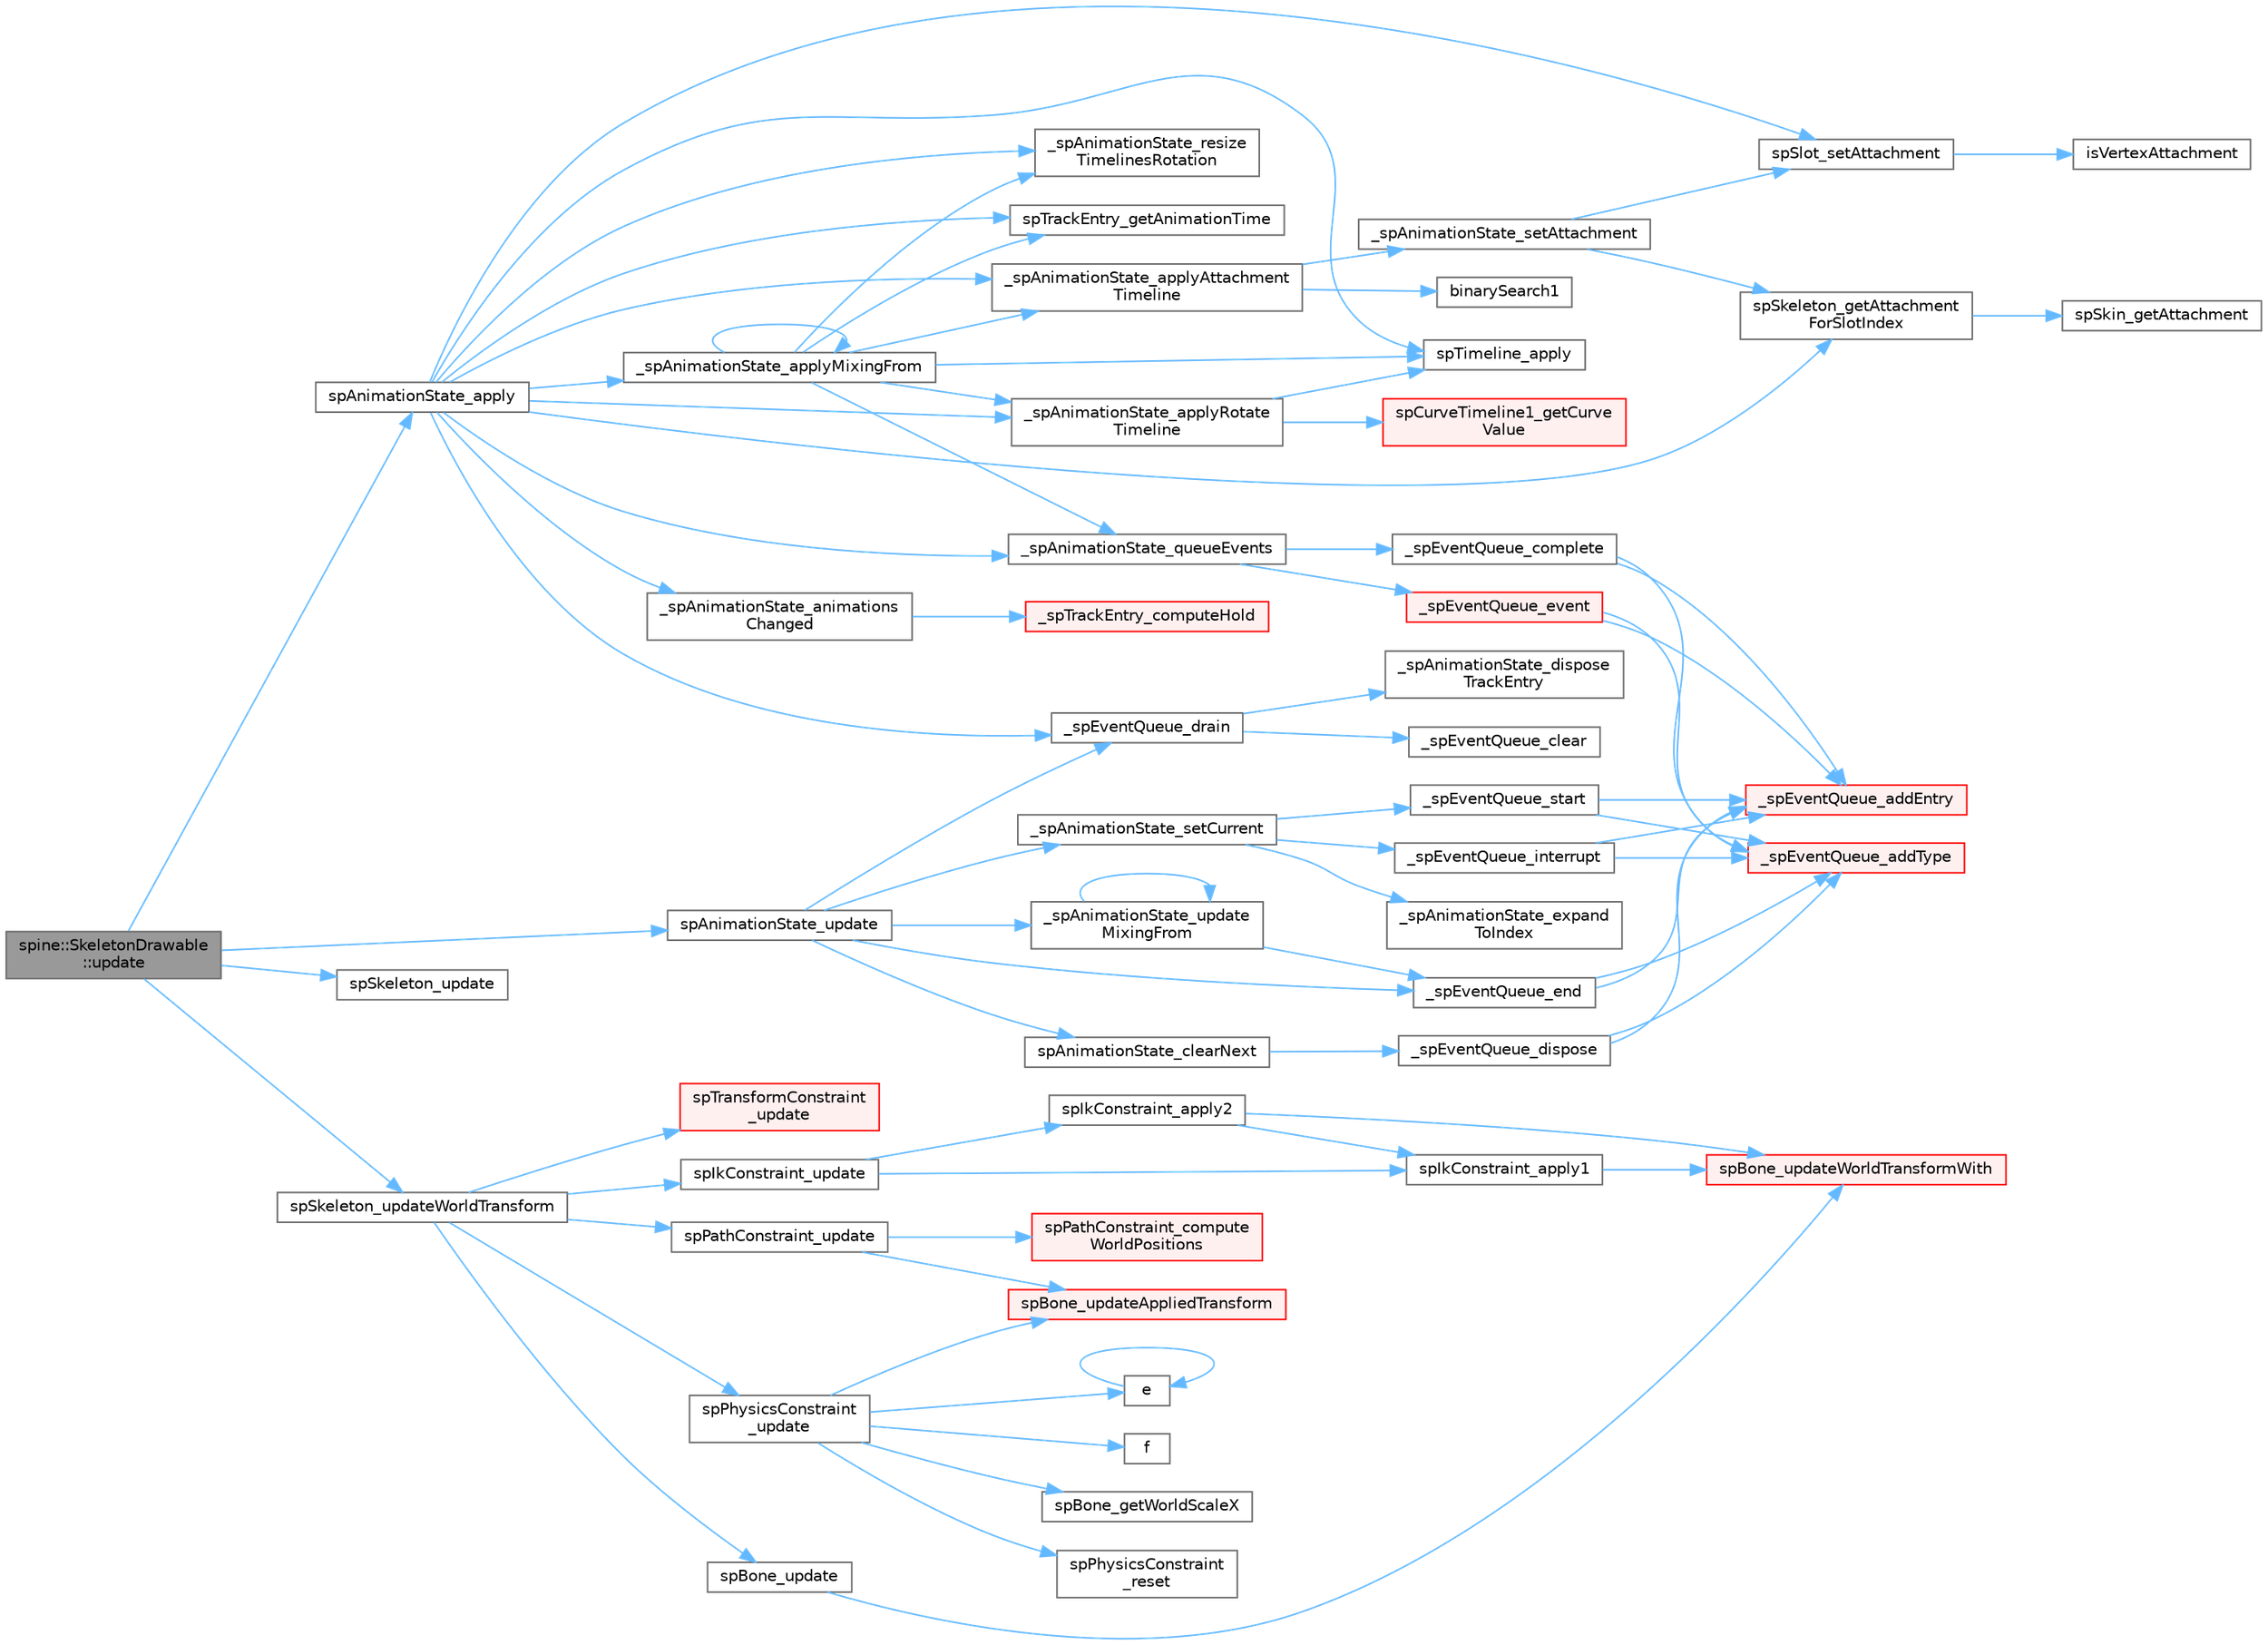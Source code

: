 digraph "spine::SkeletonDrawable::update"
{
 // LATEX_PDF_SIZE
  bgcolor="transparent";
  edge [fontname=Helvetica,fontsize=10,labelfontname=Helvetica,labelfontsize=10];
  node [fontname=Helvetica,fontsize=10,shape=box,height=0.2,width=0.4];
  rankdir="LR";
  Node1 [id="Node000001",label="spine::SkeletonDrawable\l::update",height=0.2,width=0.4,color="gray40", fillcolor="grey60", style="filled", fontcolor="black",tooltip=" "];
  Node1 -> Node2 [id="edge78_Node000001_Node000002",color="steelblue1",style="solid",tooltip=" "];
  Node2 [id="Node000002",label="spAnimationState_apply",height=0.2,width=0.4,color="grey40", fillcolor="white", style="filled",URL="$_animation_state_8c.html#a121811397a5e69b5d84b141172a860ad",tooltip=" "];
  Node2 -> Node3 [id="edge79_Node000002_Node000003",color="steelblue1",style="solid",tooltip=" "];
  Node3 [id="Node000003",label="_spAnimationState_animations\lChanged",height=0.2,width=0.4,color="grey40", fillcolor="white", style="filled",URL="$_animation_state_8c.html#a2e9127da71404d2e7f6715635f59714d",tooltip=" "];
  Node3 -> Node4 [id="edge80_Node000003_Node000004",color="steelblue1",style="solid",tooltip=" "];
  Node4 [id="Node000004",label="_spTrackEntry_computeHold",height=0.2,width=0.4,color="red", fillcolor="#FFF0F0", style="filled",URL="$_animation_state_8c.html#a379f1e6fac89ea1d21af6251c2f7ad90",tooltip=" "];
  Node2 -> Node9 [id="edge81_Node000002_Node000009",color="steelblue1",style="solid",tooltip=" "];
  Node9 [id="Node000009",label="_spAnimationState_applyAttachment\lTimeline",height=0.2,width=0.4,color="grey40", fillcolor="white", style="filled",URL="$_animation_state_8c.html#a552cd264b22c69404ce34e0e773bcaa7",tooltip=" "];
  Node9 -> Node10 [id="edge82_Node000009_Node000010",color="steelblue1",style="solid",tooltip=" "];
  Node10 [id="Node000010",label="_spAnimationState_setAttachment",height=0.2,width=0.4,color="grey40", fillcolor="white", style="filled",URL="$_animation_state_8c.html#a175355b0713fc2f71355f34930f173ef",tooltip=" "];
  Node10 -> Node11 [id="edge83_Node000010_Node000011",color="steelblue1",style="solid",tooltip=" "];
  Node11 [id="Node000011",label="spSkeleton_getAttachment\lForSlotIndex",height=0.2,width=0.4,color="grey40", fillcolor="white", style="filled",URL="$_skeleton_8c.html#af67b15fea85286452cf9d8741a17b0ed",tooltip=" "];
  Node11 -> Node12 [id="edge84_Node000011_Node000012",color="steelblue1",style="solid",tooltip=" "];
  Node12 [id="Node000012",label="spSkin_getAttachment",height=0.2,width=0.4,color="grey40", fillcolor="white", style="filled",URL="$_skin_8c.html#ac997acb956b1c876912cd56c0fb9ed95",tooltip=" "];
  Node10 -> Node13 [id="edge85_Node000010_Node000013",color="steelblue1",style="solid",tooltip=" "];
  Node13 [id="Node000013",label="spSlot_setAttachment",height=0.2,width=0.4,color="grey40", fillcolor="white", style="filled",URL="$_slot_8c.html#a56d5b092e9d5418595813cec61d447cc",tooltip=" "];
  Node13 -> Node14 [id="edge86_Node000013_Node000014",color="steelblue1",style="solid",tooltip=" "];
  Node14 [id="Node000014",label="isVertexAttachment",height=0.2,width=0.4,color="grey40", fillcolor="white", style="filled",URL="$_slot_8c.html#a2e0f6babd6f2c1a34cddf0efc3a6c240",tooltip=" "];
  Node9 -> Node15 [id="edge87_Node000009_Node000015",color="steelblue1",style="solid",tooltip=" "];
  Node15 [id="Node000015",label="binarySearch1",height=0.2,width=0.4,color="grey40", fillcolor="white", style="filled",URL="$_animation_state_8c.html#a85fbf5f0f5902a570a235d09ab606269",tooltip=" "];
  Node2 -> Node16 [id="edge88_Node000002_Node000016",color="steelblue1",style="solid",tooltip=" "];
  Node16 [id="Node000016",label="_spAnimationState_applyMixingFrom",height=0.2,width=0.4,color="grey40", fillcolor="white", style="filled",URL="$_animation_state_8c.html#ad872d0ff5d38b3ad75d02684ee46e3ef",tooltip=" "];
  Node16 -> Node9 [id="edge89_Node000016_Node000009",color="steelblue1",style="solid",tooltip=" "];
  Node16 -> Node16 [id="edge90_Node000016_Node000016",color="steelblue1",style="solid",tooltip=" "];
  Node16 -> Node17 [id="edge91_Node000016_Node000017",color="steelblue1",style="solid",tooltip=" "];
  Node17 [id="Node000017",label="_spAnimationState_applyRotate\lTimeline",height=0.2,width=0.4,color="grey40", fillcolor="white", style="filled",URL="$_animation_state_8c.html#a807375db0ba9e1c5a66ba60c03967a16",tooltip=" "];
  Node17 -> Node18 [id="edge92_Node000017_Node000018",color="steelblue1",style="solid",tooltip=" "];
  Node18 [id="Node000018",label="spCurveTimeline1_getCurve\lValue",height=0.2,width=0.4,color="red", fillcolor="#FFF0F0", style="filled",URL="$_animation_8c.html#a4e4a14b27ebe53c22db8245b743cfa73",tooltip=" "];
  Node17 -> Node20 [id="edge93_Node000017_Node000020",color="steelblue1",style="solid",tooltip=" "];
  Node20 [id="Node000020",label="spTimeline_apply",height=0.2,width=0.4,color="grey40", fillcolor="white", style="filled",URL="$_animation_8c.html#a8f8846b1f976e08e2825cd8f2e4fed2a",tooltip=" "];
  Node16 -> Node21 [id="edge94_Node000016_Node000021",color="steelblue1",style="solid",tooltip=" "];
  Node21 [id="Node000021",label="_spAnimationState_queueEvents",height=0.2,width=0.4,color="grey40", fillcolor="white", style="filled",URL="$_animation_state_8c.html#a03841b3426944328c63e8dc965e5d202",tooltip=" "];
  Node21 -> Node22 [id="edge95_Node000021_Node000022",color="steelblue1",style="solid",tooltip=" "];
  Node22 [id="Node000022",label="_spEventQueue_complete",height=0.2,width=0.4,color="grey40", fillcolor="white", style="filled",URL="$_animation_state_8c.html#a6709b8d9a277edf72f372298a1ff4c37",tooltip=" "];
  Node22 -> Node23 [id="edge96_Node000022_Node000023",color="steelblue1",style="solid",tooltip=" "];
  Node23 [id="Node000023",label="_spEventQueue_addEntry",height=0.2,width=0.4,color="red", fillcolor="#FFF0F0", style="filled",URL="$_animation_state_8c.html#a0ed92ad4a59938a53b929819762bc8fc",tooltip=" "];
  Node22 -> Node25 [id="edge97_Node000022_Node000025",color="steelblue1",style="solid",tooltip=" "];
  Node25 [id="Node000025",label="_spEventQueue_addType",height=0.2,width=0.4,color="red", fillcolor="#FFF0F0", style="filled",URL="$_animation_state_8c.html#a82e60f2ab9563495a0f3f93cb70d0c33",tooltip=" "];
  Node21 -> Node26 [id="edge98_Node000021_Node000026",color="steelblue1",style="solid",tooltip=" "];
  Node26 [id="Node000026",label="_spEventQueue_event",height=0.2,width=0.4,color="red", fillcolor="#FFF0F0", style="filled",URL="$_animation_state_8c.html#ae5659f4b6a6bd4d606b03d98cd593dcf",tooltip=" "];
  Node26 -> Node23 [id="edge99_Node000026_Node000023",color="steelblue1",style="solid",tooltip=" "];
  Node26 -> Node25 [id="edge100_Node000026_Node000025",color="steelblue1",style="solid",tooltip=" "];
  Node16 -> Node28 [id="edge101_Node000016_Node000028",color="steelblue1",style="solid",tooltip=" "];
  Node28 [id="Node000028",label="_spAnimationState_resize\lTimelinesRotation",height=0.2,width=0.4,color="grey40", fillcolor="white", style="filled",URL="$_animation_state_8c.html#a586eb5371b2ecd094a959fb59981c011",tooltip=" "];
  Node16 -> Node20 [id="edge102_Node000016_Node000020",color="steelblue1",style="solid",tooltip=" "];
  Node16 -> Node29 [id="edge103_Node000016_Node000029",color="steelblue1",style="solid",tooltip=" "];
  Node29 [id="Node000029",label="spTrackEntry_getAnimationTime",height=0.2,width=0.4,color="grey40", fillcolor="white", style="filled",URL="$_animation_state_8c.html#a16e885e6da856346be434e44d94fff4d",tooltip=" "];
  Node2 -> Node17 [id="edge104_Node000002_Node000017",color="steelblue1",style="solid",tooltip=" "];
  Node2 -> Node21 [id="edge105_Node000002_Node000021",color="steelblue1",style="solid",tooltip=" "];
  Node2 -> Node28 [id="edge106_Node000002_Node000028",color="steelblue1",style="solid",tooltip=" "];
  Node2 -> Node30 [id="edge107_Node000002_Node000030",color="steelblue1",style="solid",tooltip=" "];
  Node30 [id="Node000030",label="_spEventQueue_drain",height=0.2,width=0.4,color="grey40", fillcolor="white", style="filled",URL="$_animation_state_8c.html#a2bb362df65f36453467acd9b360c600d",tooltip=" "];
  Node30 -> Node31 [id="edge108_Node000030_Node000031",color="steelblue1",style="solid",tooltip=" "];
  Node31 [id="Node000031",label="_spAnimationState_dispose\lTrackEntry",height=0.2,width=0.4,color="grey40", fillcolor="white", style="filled",URL="$_animation_state_8c.html#a7a84367c96b43e1d7c7431c45569e674",tooltip=" "];
  Node30 -> Node32 [id="edge109_Node000030_Node000032",color="steelblue1",style="solid",tooltip=" "];
  Node32 [id="Node000032",label="_spEventQueue_clear",height=0.2,width=0.4,color="grey40", fillcolor="white", style="filled",URL="$_animation_state_8c.html#ad1670a9e8dc0e71b856366a3223c8b97",tooltip=" "];
  Node2 -> Node11 [id="edge110_Node000002_Node000011",color="steelblue1",style="solid",tooltip=" "];
  Node2 -> Node13 [id="edge111_Node000002_Node000013",color="steelblue1",style="solid",tooltip=" "];
  Node2 -> Node20 [id="edge112_Node000002_Node000020",color="steelblue1",style="solid",tooltip=" "];
  Node2 -> Node29 [id="edge113_Node000002_Node000029",color="steelblue1",style="solid",tooltip=" "];
  Node1 -> Node33 [id="edge114_Node000001_Node000033",color="steelblue1",style="solid",tooltip=" "];
  Node33 [id="Node000033",label="spAnimationState_update",height=0.2,width=0.4,color="grey40", fillcolor="white", style="filled",URL="$_animation_state_8c.html#a6e0eaef7d5f047204c709cee9f51ef08",tooltip=" "];
  Node33 -> Node34 [id="edge115_Node000033_Node000034",color="steelblue1",style="solid",tooltip=" "];
  Node34 [id="Node000034",label="_spAnimationState_setCurrent",height=0.2,width=0.4,color="grey40", fillcolor="white", style="filled",URL="$_animation_state_8c.html#a7fd9c2b5f1e4e7ad96f8483118220e53",tooltip=" "];
  Node34 -> Node35 [id="edge116_Node000034_Node000035",color="steelblue1",style="solid",tooltip=" "];
  Node35 [id="Node000035",label="_spAnimationState_expand\lToIndex",height=0.2,width=0.4,color="grey40", fillcolor="white", style="filled",URL="$_animation_state_8c.html#a47a7bfffd51bbbb691d9ea1be922e567",tooltip=" "];
  Node34 -> Node36 [id="edge117_Node000034_Node000036",color="steelblue1",style="solid",tooltip=" "];
  Node36 [id="Node000036",label="_spEventQueue_interrupt",height=0.2,width=0.4,color="grey40", fillcolor="white", style="filled",URL="$_animation_state_8c.html#a5815aa63274b44d11a8ec89dfc804465",tooltip=" "];
  Node36 -> Node23 [id="edge118_Node000036_Node000023",color="steelblue1",style="solid",tooltip=" "];
  Node36 -> Node25 [id="edge119_Node000036_Node000025",color="steelblue1",style="solid",tooltip=" "];
  Node34 -> Node37 [id="edge120_Node000034_Node000037",color="steelblue1",style="solid",tooltip=" "];
  Node37 [id="Node000037",label="_spEventQueue_start",height=0.2,width=0.4,color="grey40", fillcolor="white", style="filled",URL="$_animation_state_8c.html#af858d8aab224031b47a05197b3c03197",tooltip=" "];
  Node37 -> Node23 [id="edge121_Node000037_Node000023",color="steelblue1",style="solid",tooltip=" "];
  Node37 -> Node25 [id="edge122_Node000037_Node000025",color="steelblue1",style="solid",tooltip=" "];
  Node33 -> Node38 [id="edge123_Node000033_Node000038",color="steelblue1",style="solid",tooltip=" "];
  Node38 [id="Node000038",label="_spAnimationState_update\lMixingFrom",height=0.2,width=0.4,color="grey40", fillcolor="white", style="filled",URL="$_animation_state_8c.html#a811bfe34d8d6ae14d016aba963f38a5f",tooltip=" "];
  Node38 -> Node38 [id="edge124_Node000038_Node000038",color="steelblue1",style="solid",tooltip=" "];
  Node38 -> Node39 [id="edge125_Node000038_Node000039",color="steelblue1",style="solid",tooltip=" "];
  Node39 [id="Node000039",label="_spEventQueue_end",height=0.2,width=0.4,color="grey40", fillcolor="white", style="filled",URL="$_animation_state_8c.html#ae86eaf55ad672f17dcb738d9481d7bb9",tooltip=" "];
  Node39 -> Node23 [id="edge126_Node000039_Node000023",color="steelblue1",style="solid",tooltip=" "];
  Node39 -> Node25 [id="edge127_Node000039_Node000025",color="steelblue1",style="solid",tooltip=" "];
  Node33 -> Node30 [id="edge128_Node000033_Node000030",color="steelblue1",style="solid",tooltip=" "];
  Node33 -> Node39 [id="edge129_Node000033_Node000039",color="steelblue1",style="solid",tooltip=" "];
  Node33 -> Node40 [id="edge130_Node000033_Node000040",color="steelblue1",style="solid",tooltip=" "];
  Node40 [id="Node000040",label="spAnimationState_clearNext",height=0.2,width=0.4,color="grey40", fillcolor="white", style="filled",URL="$_animation_state_8c.html#a1116b24b2fd4730966c0c1705f16a515",tooltip=" "];
  Node40 -> Node41 [id="edge131_Node000040_Node000041",color="steelblue1",style="solid",tooltip=" "];
  Node41 [id="Node000041",label="_spEventQueue_dispose",height=0.2,width=0.4,color="grey40", fillcolor="white", style="filled",URL="$_animation_state_8c.html#afddc35abe65eadc1d75600b417e9eef5",tooltip=" "];
  Node41 -> Node23 [id="edge132_Node000041_Node000023",color="steelblue1",style="solid",tooltip=" "];
  Node41 -> Node25 [id="edge133_Node000041_Node000025",color="steelblue1",style="solid",tooltip=" "];
  Node1 -> Node42 [id="edge134_Node000001_Node000042",color="steelblue1",style="solid",tooltip=" "];
  Node42 [id="Node000042",label="spSkeleton_update",height=0.2,width=0.4,color="grey40", fillcolor="white", style="filled",URL="$_skeleton_8c.html#a147cbd3d876d121ed81d32f16f1e3482",tooltip=" "];
  Node1 -> Node43 [id="edge135_Node000001_Node000043",color="steelblue1",style="solid",tooltip=" "];
  Node43 [id="Node000043",label="spSkeleton_updateWorldTransform",height=0.2,width=0.4,color="grey40", fillcolor="white", style="filled",URL="$_skeleton_8c.html#aacbe2c41263148e0b8e88724bd6e19a8",tooltip=" "];
  Node43 -> Node44 [id="edge136_Node000043_Node000044",color="steelblue1",style="solid",tooltip=" "];
  Node44 [id="Node000044",label="spBone_update",height=0.2,width=0.4,color="grey40", fillcolor="white", style="filled",URL="$_bone_8c.html#a96a2c03c88ccdaa90a318fbb786acaad",tooltip=" "];
  Node44 -> Node45 [id="edge137_Node000044_Node000045",color="steelblue1",style="solid",tooltip=" "];
  Node45 [id="Node000045",label="spBone_updateWorldTransformWith",height=0.2,width=0.4,color="red", fillcolor="#FFF0F0", style="filled",URL="$_bone_8c.html#afedc4f5005317b2f7f2716f37fbaee7b",tooltip=" "];
  Node43 -> Node47 [id="edge138_Node000043_Node000047",color="steelblue1",style="solid",tooltip=" "];
  Node47 [id="Node000047",label="spIkConstraint_update",height=0.2,width=0.4,color="grey40", fillcolor="white", style="filled",URL="$_ik_constraint_8c.html#ae1ee5ccd8d827f7c377f2597775b912b",tooltip=" "];
  Node47 -> Node48 [id="edge139_Node000047_Node000048",color="steelblue1",style="solid",tooltip=" "];
  Node48 [id="Node000048",label="spIkConstraint_apply1",height=0.2,width=0.4,color="grey40", fillcolor="white", style="filled",URL="$_ik_constraint_8c.html#aaf9ab4c81e03e59b2583070360e9643c",tooltip=" "];
  Node48 -> Node45 [id="edge140_Node000048_Node000045",color="steelblue1",style="solid",tooltip=" "];
  Node47 -> Node49 [id="edge141_Node000047_Node000049",color="steelblue1",style="solid",tooltip=" "];
  Node49 [id="Node000049",label="spIkConstraint_apply2",height=0.2,width=0.4,color="grey40", fillcolor="white", style="filled",URL="$_ik_constraint_8c.html#a7b745ed0199a1f514b8d1e54f357e476",tooltip=" "];
  Node49 -> Node45 [id="edge142_Node000049_Node000045",color="steelblue1",style="solid",tooltip=" "];
  Node49 -> Node48 [id="edge143_Node000049_Node000048",color="steelblue1",style="solid",tooltip=" "];
  Node43 -> Node50 [id="edge144_Node000043_Node000050",color="steelblue1",style="solid",tooltip=" "];
  Node50 [id="Node000050",label="spPathConstraint_update",height=0.2,width=0.4,color="grey40", fillcolor="white", style="filled",URL="$_path_constraint_8c.html#ab89d8c228a139da6ec1847798ae02883",tooltip=" "];
  Node50 -> Node51 [id="edge145_Node000050_Node000051",color="steelblue1",style="solid",tooltip=" "];
  Node51 [id="Node000051",label="spBone_updateAppliedTransform",height=0.2,width=0.4,color="red", fillcolor="#FFF0F0", style="filled",URL="$_bone_8c.html#a6520232f8507778775da80541e6a25db",tooltip=" "];
  Node50 -> Node52 [id="edge146_Node000050_Node000052",color="steelblue1",style="solid",tooltip=" "];
  Node52 [id="Node000052",label="spPathConstraint_compute\lWorldPositions",height=0.2,width=0.4,color="red", fillcolor="#FFF0F0", style="filled",URL="$_path_constraint_8c.html#a59154d9596b6b56b475a33a83af3f1e3",tooltip=" "];
  Node43 -> Node65 [id="edge147_Node000043_Node000065",color="steelblue1",style="solid",tooltip=" "];
  Node65 [id="Node000065",label="spPhysicsConstraint\l_update",height=0.2,width=0.4,color="grey40", fillcolor="white", style="filled",URL="$_physics_constraint_8c.html#aae7a7d39f255286177b2fe6a9fb3514d",tooltip=" "];
  Node65 -> Node66 [id="edge148_Node000065_Node000066",color="steelblue1",style="solid",tooltip=" "];
  Node66 [id="Node000066",label="e",height=0.2,width=0.4,color="grey40", fillcolor="white", style="filled",URL="$_cwise__array__power__array_8cpp.html#a9cb86ff854760bf91a154f2724a9101d",tooltip=" "];
  Node66 -> Node66 [id="edge149_Node000066_Node000066",color="steelblue1",style="solid",tooltip=" "];
  Node65 -> Node58 [id="edge150_Node000065_Node000058",color="steelblue1",style="solid",tooltip=" "];
  Node58 [id="Node000058",label="f",height=0.2,width=0.4,color="grey40", fillcolor="white", style="filled",URL="$cxx11__tensor__map_8cpp.html#a7f507fea02198f6cb81c86640c7b1a4e",tooltip=" "];
  Node65 -> Node67 [id="edge151_Node000065_Node000067",color="steelblue1",style="solid",tooltip=" "];
  Node67 [id="Node000067",label="spBone_getWorldScaleX",height=0.2,width=0.4,color="grey40", fillcolor="white", style="filled",URL="$_bone_8c.html#a5992a9ff17d1a56c677ae139027042c5",tooltip=" "];
  Node65 -> Node51 [id="edge152_Node000065_Node000051",color="steelblue1",style="solid",tooltip=" "];
  Node65 -> Node68 [id="edge153_Node000065_Node000068",color="steelblue1",style="solid",tooltip=" "];
  Node68 [id="Node000068",label="spPhysicsConstraint\l_reset",height=0.2,width=0.4,color="grey40", fillcolor="white", style="filled",URL="$_physics_constraint_8c.html#acd36432fd3f82d9332b48debd7356f9c",tooltip=" "];
  Node43 -> Node69 [id="edge154_Node000043_Node000069",color="steelblue1",style="solid",tooltip=" "];
  Node69 [id="Node000069",label="spTransformConstraint\l_update",height=0.2,width=0.4,color="red", fillcolor="#FFF0F0", style="filled",URL="$_transform_constraint_8c.html#a902d99912b8b62293df2082fd45a5a6b",tooltip=" "];
}
